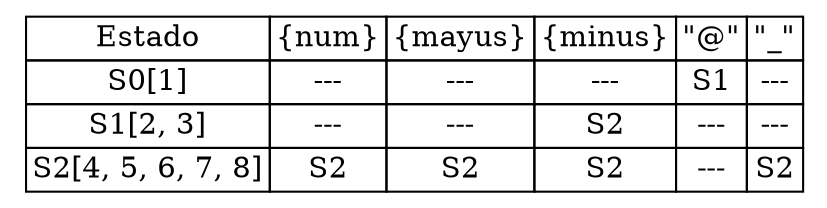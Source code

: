 digraph grafica{
rankdir=TB;
node [shape=plaintext];
some_node [label=<<table border="0" cellborder="1" cellspacing="0"><tr><td>Estado</td><td>{num}</td><td>{mayus}</td><td>{minus}</td><td>"@"</td><td>"_"</td></tr><tr><td>S0[1]</td><td>---</td><td>---</td><td>---</td><td>S1</td><td>---</td></tr><tr><td>S1[2, 3]</td><td>---</td><td>---</td><td>S2</td><td>---</td><td>---</td></tr><tr><td>S2[4, 5, 6, 7, 8]</td><td>S2</td><td>S2</td><td>S2</td><td>---</td><td>S2</td></tr></table>>];}
